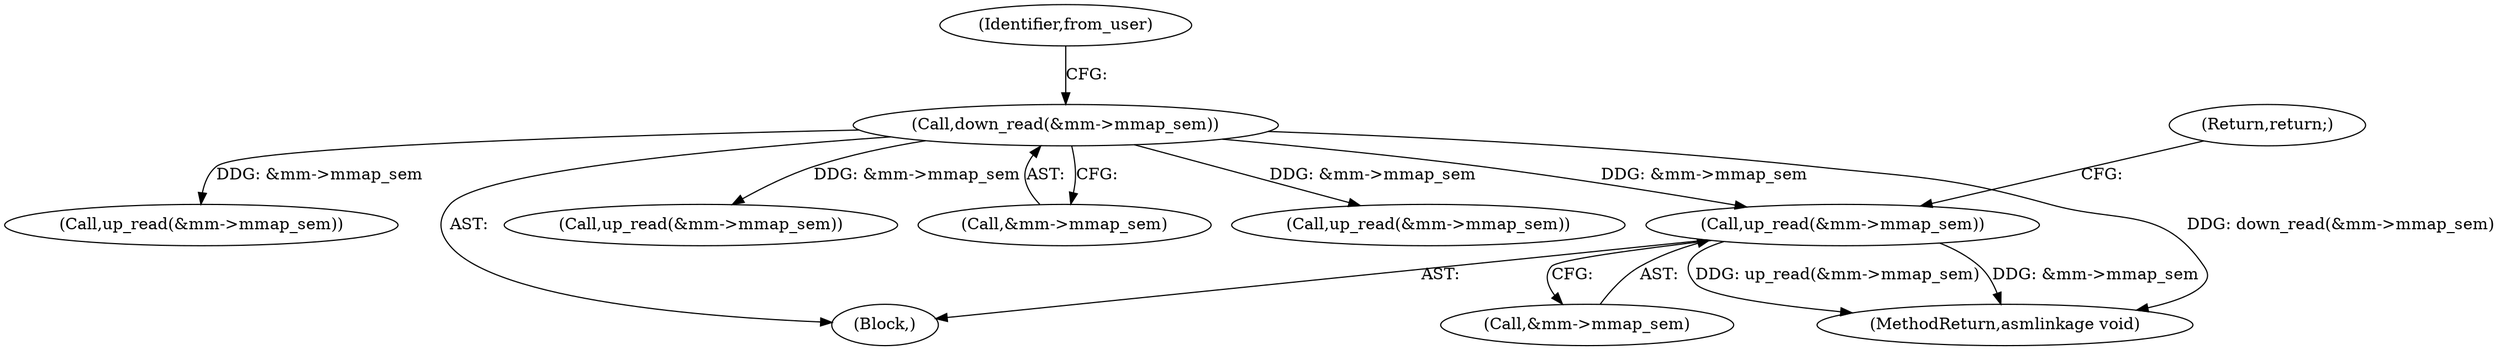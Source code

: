 digraph "0_linux_a8b0ca17b80e92faab46ee7179ba9e99ccb61233_43@API" {
"1000296" [label="(Call,up_read(&mm->mmap_sem))"];
"1000172" [label="(Call,down_read(&mm->mmap_sem))"];
"1000297" [label="(Call,&mm->mmap_sem)"];
"1000117" [label="(Block,)"];
"1000438" [label="(Call,up_read(&mm->mmap_sem))"];
"1000301" [label="(Return,return;)"];
"1000180" [label="(Identifier,from_user)"];
"1000172" [label="(Call,down_read(&mm->mmap_sem))"];
"1000303" [label="(Call,up_read(&mm->mmap_sem))"];
"1000537" [label="(MethodReturn,asmlinkage void)"];
"1000296" [label="(Call,up_read(&mm->mmap_sem))"];
"1000450" [label="(Call,up_read(&mm->mmap_sem))"];
"1000173" [label="(Call,&mm->mmap_sem)"];
"1000296" -> "1000117"  [label="AST: "];
"1000296" -> "1000297"  [label="CFG: "];
"1000297" -> "1000296"  [label="AST: "];
"1000301" -> "1000296"  [label="CFG: "];
"1000296" -> "1000537"  [label="DDG: up_read(&mm->mmap_sem)"];
"1000296" -> "1000537"  [label="DDG: &mm->mmap_sem"];
"1000172" -> "1000296"  [label="DDG: &mm->mmap_sem"];
"1000172" -> "1000117"  [label="AST: "];
"1000172" -> "1000173"  [label="CFG: "];
"1000173" -> "1000172"  [label="AST: "];
"1000180" -> "1000172"  [label="CFG: "];
"1000172" -> "1000537"  [label="DDG: down_read(&mm->mmap_sem)"];
"1000172" -> "1000303"  [label="DDG: &mm->mmap_sem"];
"1000172" -> "1000438"  [label="DDG: &mm->mmap_sem"];
"1000172" -> "1000450"  [label="DDG: &mm->mmap_sem"];
}
